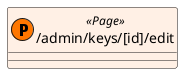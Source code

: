 @startuml
set separator ::
skinparam groupInheritance 5
skinparam packageStyle Rectangle
skinparam class {
  BackgroundColor<<Component>> #f6f2ff
  BackgroundColor<<ErrorPage>> #edd1e1
  BackgroundColor<<Layout>> #f8ffe5
  BackgroundColor<<Page>> #fff0e5
}
class "/admin/keys/[id]/edit" as src/routes/admin/keys/[id]/edit/+page.svelte << (P, #FF7700) Page >> {
}
@enduml